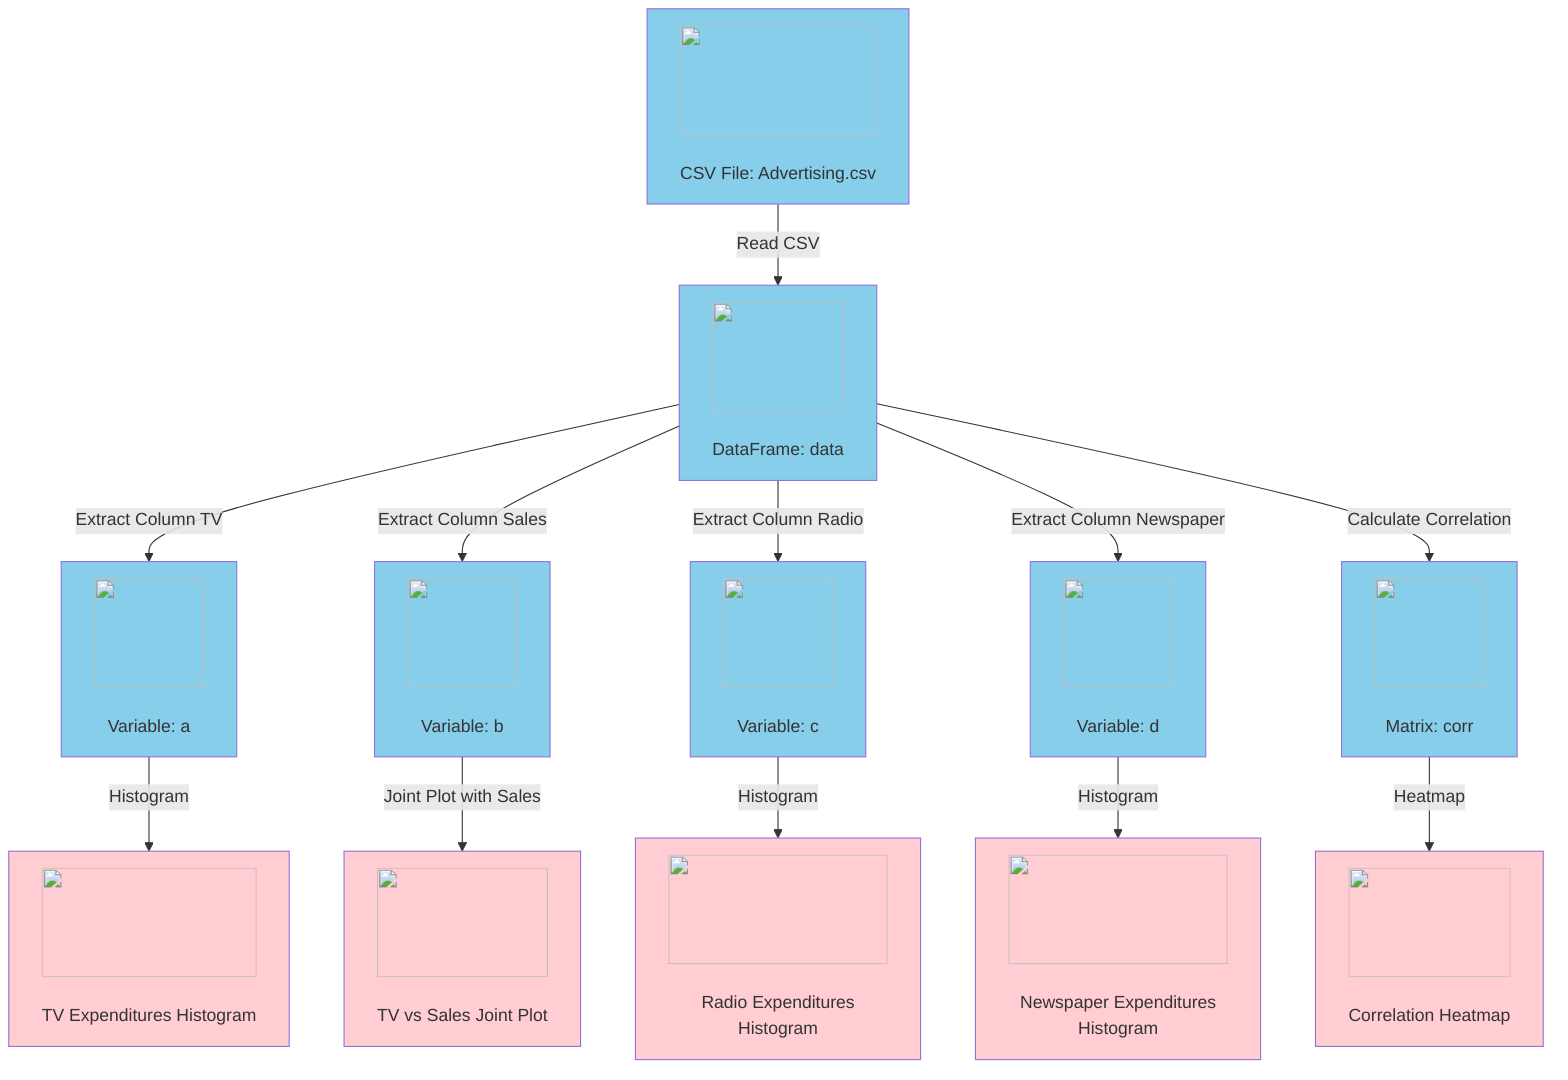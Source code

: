 flowchart TD
  %% Load data from CSV
  A["<img src='icons/file.svg' width=100 height=100/> <br/> CSV File: Advertising.csv"]:::data -->|Read CSV| B["<img src='icons/table.svg' width=100 height=100/> <br/> DataFrame: data"]:::data
  %% DataFrame representing the raw data
  B -->|Extract Column TV| C["<img src='icons/column_split.svg' width=100 height=100/> <br/> Variable: a"]:::data
  B -->|Extract Column Sales| D["<img src='icons/column_split.svg' width=100 height=100/> <br/> Variable: b"]:::data
  B -->|Extract Column Radio| E["<img src='icons/column_split.svg' width=100 height=100/> <br/> Variable: c"]:::data
  B -->|Extract Column Newspaper| F["<img src='icons/column_split.svg' width=100 height=100/> <br/> Variable: d"]:::data
  
  %% Correlation analysis
  B -->|Calculate Correlation| G["<img src='icons/brain.svg' width=100 height=100/> <br/> Matrix: corr"]:::data
  
  %% Visualization steps
  C -->|Histogram| H["<img src='dummy_plots/hist_template.svg' width=100 height=100/> <br/> TV Expenditures Histogram"]:::plot
  E -->|Histogram| I["<img src='dummy_plots/hist_template.svg' width=100 height=100/> <br/> Radio Expenditures Histogram"]:::plot
  F -->|Histogram| J["<img src='dummy_plots/hist_template.svg' width=100 height=100/> <br/> Newspaper Expenditures Histogram"]:::plot
  D -->|Joint Plot with Sales| K["<img src='dummy_plots/scatter_plot_template.svg' width=100 height=100/> <br/> TV vs Sales Joint Plot"]:::plot
  G -->|Heatmap| L["<img src='dummy_plots/boxplot_template.svg' width=100 height=100/> <br/> Correlation Heatmap"]:::plot

  classDef data fill:#87CEEB;
  classDef plot fill:#FFCDD2;